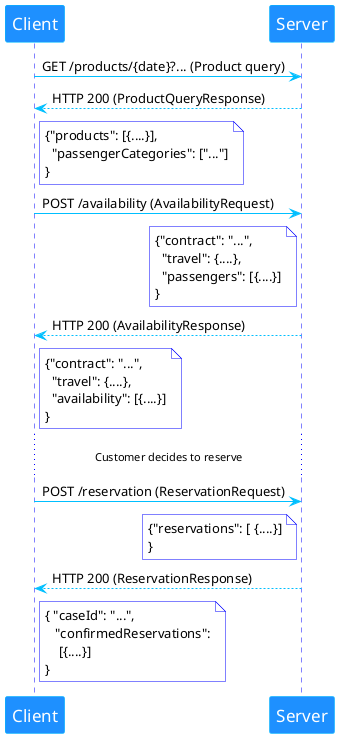 @startuml


skinparam backgroundColor #FFFFFF
skinparam NoteBackgroundColor #FFFFFF
skinparam NoteBorderColor blue
skinparam sequence {
	ArrowColor DeepSkyBlue
	ActorBorderColor DeepSkyBlue
	LifeLineBorderColor blue
	LifeLineBackgroundColor #A9DCDF

	ParticipantBorderColor DeepSkyBlue
	ParticipantBackgroundColor DodgerBlue
	ParticipantFontSize 17
	ParticipantFontColor #FFFFFF

	ActorBackgroundColor aqua
	ActorFontColor DeepSkyBlue
	ActorFontSize 17
	ActorFontName Aapex

}
Client -> Server: GET /products/{date}?... (Product query)

Server --> Client: HTTP 200 (ProductQueryResponse)
note right of Client #FFFFFF:{"products": [{....}],\n  "passengerCategories": ["..."]\n}
Client -> Server: POST /availability (AvailabilityRequest)
note left of Server #FFFFFF: {"contract": "...",\n  "travel": {....},\n  "passengers": [{....}]\n}
Server --> Client: HTTP 200 (AvailabilityResponse)
note right of Client #FFFFFF:{"contract": "...",\n  "travel": {....},\n  "availability": [{....}]\n}
...Customer decides to reserve...

Client -> Server: POST /reservation (ReservationRequest)
note left of Server #FFFFFF:{"reservations": [ {....}]\n}
Server --> Client: HTTP 200 (ReservationResponse)
note right of Client:{ "caseId": "...",\n   "confirmedReservations":\n    [{....}]\n}
@enduml
